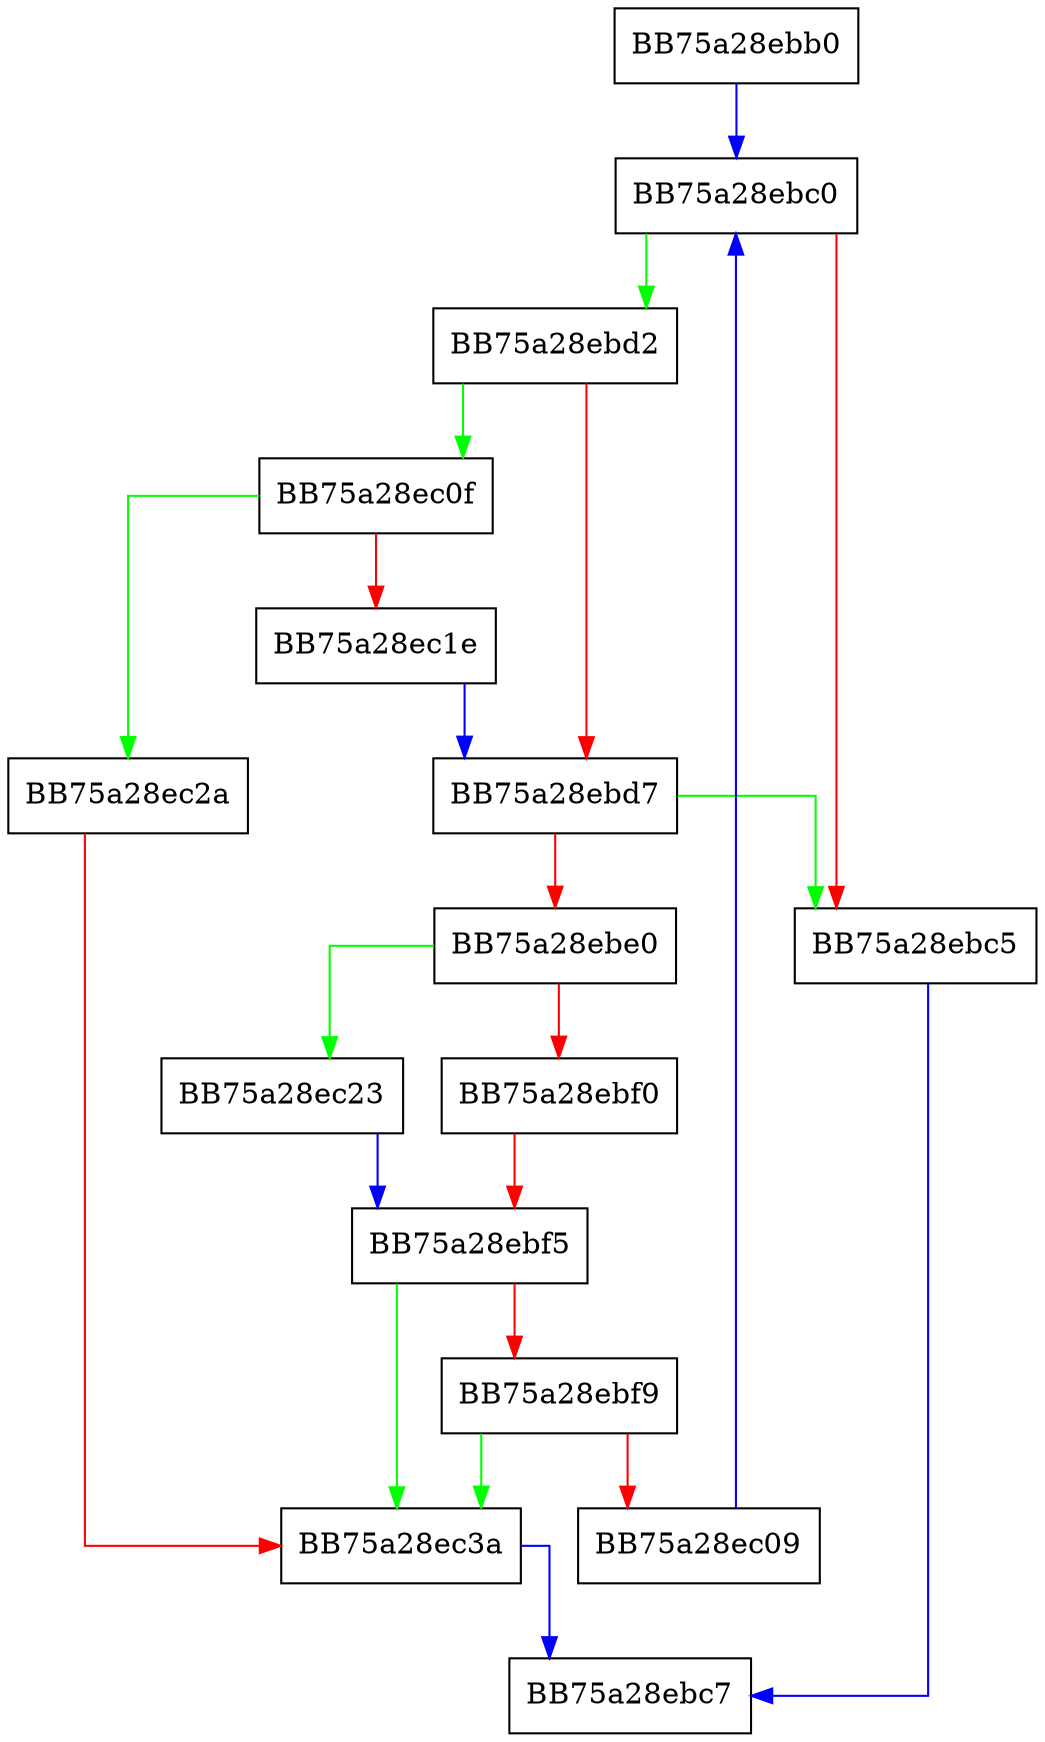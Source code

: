 digraph sqlite3FixExpr {
  node [shape="box"];
  graph [splines=ortho];
  BB75a28ebb0 -> BB75a28ebc0 [color="blue"];
  BB75a28ebc0 -> BB75a28ebd2 [color="green"];
  BB75a28ebc0 -> BB75a28ebc5 [color="red"];
  BB75a28ebc5 -> BB75a28ebc7 [color="blue"];
  BB75a28ebd2 -> BB75a28ec0f [color="green"];
  BB75a28ebd2 -> BB75a28ebd7 [color="red"];
  BB75a28ebd7 -> BB75a28ebc5 [color="green"];
  BB75a28ebd7 -> BB75a28ebe0 [color="red"];
  BB75a28ebe0 -> BB75a28ec23 [color="green"];
  BB75a28ebe0 -> BB75a28ebf0 [color="red"];
  BB75a28ebf0 -> BB75a28ebf5 [color="red"];
  BB75a28ebf5 -> BB75a28ec3a [color="green"];
  BB75a28ebf5 -> BB75a28ebf9 [color="red"];
  BB75a28ebf9 -> BB75a28ec3a [color="green"];
  BB75a28ebf9 -> BB75a28ec09 [color="red"];
  BB75a28ec09 -> BB75a28ebc0 [color="blue"];
  BB75a28ec0f -> BB75a28ec2a [color="green"];
  BB75a28ec0f -> BB75a28ec1e [color="red"];
  BB75a28ec1e -> BB75a28ebd7 [color="blue"];
  BB75a28ec23 -> BB75a28ebf5 [color="blue"];
  BB75a28ec2a -> BB75a28ec3a [color="red"];
  BB75a28ec3a -> BB75a28ebc7 [color="blue"];
}